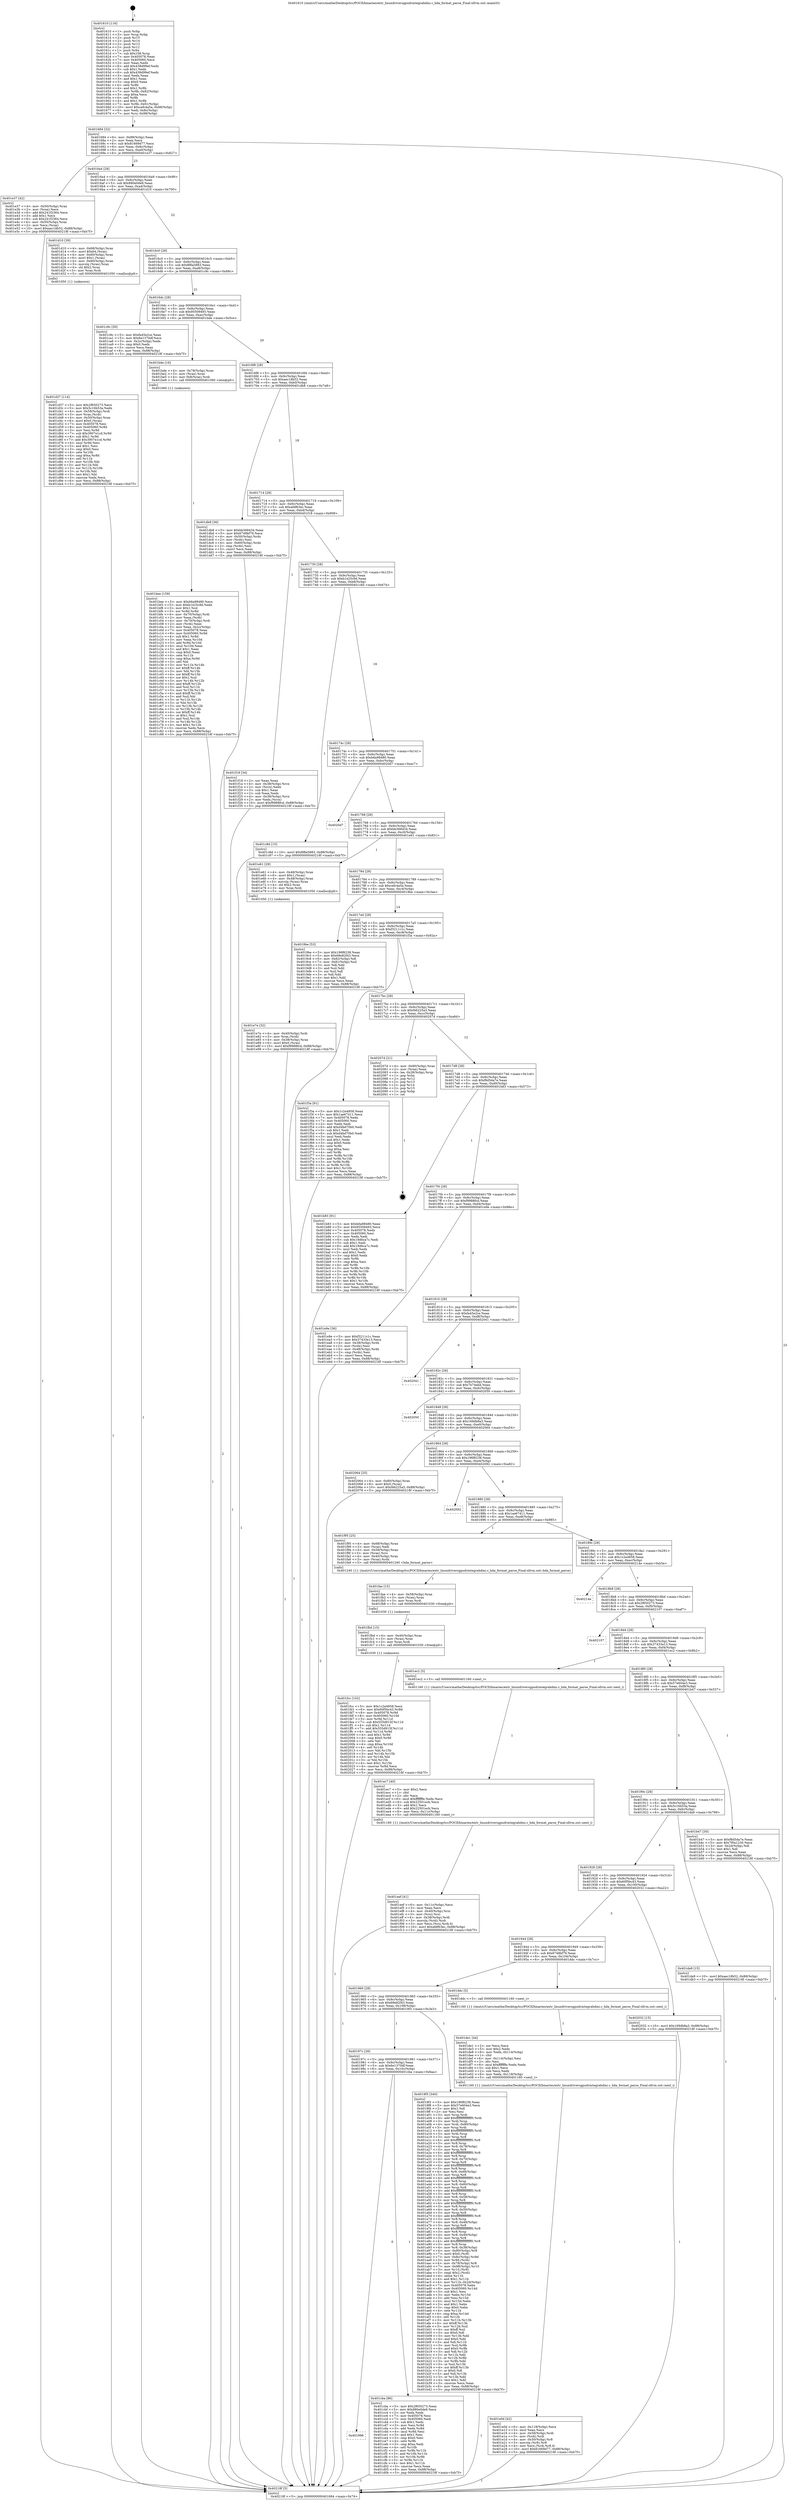 digraph "0x401610" {
  label = "0x401610 (/mnt/c/Users/mathe/Desktop/tcc/POCII/binaries/extr_linuxdriversgpudrmtegrahdmi.c_hda_format_parse_Final-ollvm.out::main(0))"
  labelloc = "t"
  node[shape=record]

  Entry [label="",width=0.3,height=0.3,shape=circle,fillcolor=black,style=filled]
  "0x401684" [label="{
     0x401684 [32]\l
     | [instrs]\l
     &nbsp;&nbsp;0x401684 \<+6\>: mov -0x88(%rbp),%eax\l
     &nbsp;&nbsp;0x40168a \<+2\>: mov %eax,%ecx\l
     &nbsp;&nbsp;0x40168c \<+6\>: sub $0x81669d77,%ecx\l
     &nbsp;&nbsp;0x401692 \<+6\>: mov %eax,-0x9c(%rbp)\l
     &nbsp;&nbsp;0x401698 \<+6\>: mov %ecx,-0xa0(%rbp)\l
     &nbsp;&nbsp;0x40169e \<+6\>: je 0000000000401e37 \<main+0x827\>\l
  }"]
  "0x401e37" [label="{
     0x401e37 [42]\l
     | [instrs]\l
     &nbsp;&nbsp;0x401e37 \<+4\>: mov -0x50(%rbp),%rax\l
     &nbsp;&nbsp;0x401e3b \<+2\>: mov (%rax),%ecx\l
     &nbsp;&nbsp;0x401e3d \<+6\>: add $0x241f2364,%ecx\l
     &nbsp;&nbsp;0x401e43 \<+3\>: add $0x1,%ecx\l
     &nbsp;&nbsp;0x401e46 \<+6\>: sub $0x241f2364,%ecx\l
     &nbsp;&nbsp;0x401e4c \<+4\>: mov -0x50(%rbp),%rax\l
     &nbsp;&nbsp;0x401e50 \<+2\>: mov %ecx,(%rax)\l
     &nbsp;&nbsp;0x401e52 \<+10\>: movl $0xaec18b52,-0x88(%rbp)\l
     &nbsp;&nbsp;0x401e5c \<+5\>: jmp 000000000040218f \<main+0xb7f\>\l
  }"]
  "0x4016a4" [label="{
     0x4016a4 [28]\l
     | [instrs]\l
     &nbsp;&nbsp;0x4016a4 \<+5\>: jmp 00000000004016a9 \<main+0x99\>\l
     &nbsp;&nbsp;0x4016a9 \<+6\>: mov -0x9c(%rbp),%eax\l
     &nbsp;&nbsp;0x4016af \<+5\>: sub $0x880e0de9,%eax\l
     &nbsp;&nbsp;0x4016b4 \<+6\>: mov %eax,-0xa4(%rbp)\l
     &nbsp;&nbsp;0x4016ba \<+6\>: je 0000000000401d10 \<main+0x700\>\l
  }"]
  Exit [label="",width=0.3,height=0.3,shape=circle,fillcolor=black,style=filled,peripheries=2]
  "0x401d10" [label="{
     0x401d10 [39]\l
     | [instrs]\l
     &nbsp;&nbsp;0x401d10 \<+4\>: mov -0x68(%rbp),%rax\l
     &nbsp;&nbsp;0x401d14 \<+6\>: movl $0x64,(%rax)\l
     &nbsp;&nbsp;0x401d1a \<+4\>: mov -0x60(%rbp),%rax\l
     &nbsp;&nbsp;0x401d1e \<+6\>: movl $0x1,(%rax)\l
     &nbsp;&nbsp;0x401d24 \<+4\>: mov -0x60(%rbp),%rax\l
     &nbsp;&nbsp;0x401d28 \<+3\>: movslq (%rax),%rax\l
     &nbsp;&nbsp;0x401d2b \<+4\>: shl $0x2,%rax\l
     &nbsp;&nbsp;0x401d2f \<+3\>: mov %rax,%rdi\l
     &nbsp;&nbsp;0x401d32 \<+5\>: call 0000000000401050 \<malloc@plt\>\l
     | [calls]\l
     &nbsp;&nbsp;0x401050 \{1\} (unknown)\l
  }"]
  "0x4016c0" [label="{
     0x4016c0 [28]\l
     | [instrs]\l
     &nbsp;&nbsp;0x4016c0 \<+5\>: jmp 00000000004016c5 \<main+0xb5\>\l
     &nbsp;&nbsp;0x4016c5 \<+6\>: mov -0x9c(%rbp),%eax\l
     &nbsp;&nbsp;0x4016cb \<+5\>: sub $0x8f8a5883,%eax\l
     &nbsp;&nbsp;0x4016d0 \<+6\>: mov %eax,-0xa8(%rbp)\l
     &nbsp;&nbsp;0x4016d6 \<+6\>: je 0000000000401c9c \<main+0x68c\>\l
  }"]
  "0x401fcc" [label="{
     0x401fcc [102]\l
     | [instrs]\l
     &nbsp;&nbsp;0x401fcc \<+5\>: mov $0x1c2e4858,%ecx\l
     &nbsp;&nbsp;0x401fd1 \<+6\>: mov $0x60f5bc43,%r8d\l
     &nbsp;&nbsp;0x401fd7 \<+8\>: mov 0x405078,%r9d\l
     &nbsp;&nbsp;0x401fdf \<+8\>: mov 0x405060,%r10d\l
     &nbsp;&nbsp;0x401fe7 \<+3\>: mov %r9d,%r11d\l
     &nbsp;&nbsp;0x401fea \<+7\>: sub $0x555d915f,%r11d\l
     &nbsp;&nbsp;0x401ff1 \<+4\>: sub $0x1,%r11d\l
     &nbsp;&nbsp;0x401ff5 \<+7\>: add $0x555d915f,%r11d\l
     &nbsp;&nbsp;0x401ffc \<+4\>: imul %r11d,%r9d\l
     &nbsp;&nbsp;0x402000 \<+4\>: and $0x1,%r9d\l
     &nbsp;&nbsp;0x402004 \<+4\>: cmp $0x0,%r9d\l
     &nbsp;&nbsp;0x402008 \<+3\>: sete %bl\l
     &nbsp;&nbsp;0x40200b \<+4\>: cmp $0xa,%r10d\l
     &nbsp;&nbsp;0x40200f \<+4\>: setl %r14b\l
     &nbsp;&nbsp;0x402013 \<+3\>: mov %bl,%r15b\l
     &nbsp;&nbsp;0x402016 \<+3\>: and %r14b,%r15b\l
     &nbsp;&nbsp;0x402019 \<+3\>: xor %r14b,%bl\l
     &nbsp;&nbsp;0x40201c \<+3\>: or %bl,%r15b\l
     &nbsp;&nbsp;0x40201f \<+4\>: test $0x1,%r15b\l
     &nbsp;&nbsp;0x402023 \<+4\>: cmovne %r8d,%ecx\l
     &nbsp;&nbsp;0x402027 \<+6\>: mov %ecx,-0x88(%rbp)\l
     &nbsp;&nbsp;0x40202d \<+5\>: jmp 000000000040218f \<main+0xb7f\>\l
  }"]
  "0x401c9c" [label="{
     0x401c9c [30]\l
     | [instrs]\l
     &nbsp;&nbsp;0x401c9c \<+5\>: mov $0xfa45e2ce,%eax\l
     &nbsp;&nbsp;0x401ca1 \<+5\>: mov $0x6e1370df,%ecx\l
     &nbsp;&nbsp;0x401ca6 \<+3\>: mov -0x2c(%rbp),%edx\l
     &nbsp;&nbsp;0x401ca9 \<+3\>: cmp $0x0,%edx\l
     &nbsp;&nbsp;0x401cac \<+3\>: cmove %ecx,%eax\l
     &nbsp;&nbsp;0x401caf \<+6\>: mov %eax,-0x88(%rbp)\l
     &nbsp;&nbsp;0x401cb5 \<+5\>: jmp 000000000040218f \<main+0xb7f\>\l
  }"]
  "0x4016dc" [label="{
     0x4016dc [28]\l
     | [instrs]\l
     &nbsp;&nbsp;0x4016dc \<+5\>: jmp 00000000004016e1 \<main+0xd1\>\l
     &nbsp;&nbsp;0x4016e1 \<+6\>: mov -0x9c(%rbp),%eax\l
     &nbsp;&nbsp;0x4016e7 \<+5\>: sub $0x95509493,%eax\l
     &nbsp;&nbsp;0x4016ec \<+6\>: mov %eax,-0xac(%rbp)\l
     &nbsp;&nbsp;0x4016f2 \<+6\>: je 0000000000401bde \<main+0x5ce\>\l
  }"]
  "0x401fbd" [label="{
     0x401fbd [15]\l
     | [instrs]\l
     &nbsp;&nbsp;0x401fbd \<+4\>: mov -0x40(%rbp),%rax\l
     &nbsp;&nbsp;0x401fc1 \<+3\>: mov (%rax),%rax\l
     &nbsp;&nbsp;0x401fc4 \<+3\>: mov %rax,%rdi\l
     &nbsp;&nbsp;0x401fc7 \<+5\>: call 0000000000401030 \<free@plt\>\l
     | [calls]\l
     &nbsp;&nbsp;0x401030 \{1\} (unknown)\l
  }"]
  "0x401bde" [label="{
     0x401bde [16]\l
     | [instrs]\l
     &nbsp;&nbsp;0x401bde \<+4\>: mov -0x78(%rbp),%rax\l
     &nbsp;&nbsp;0x401be2 \<+3\>: mov (%rax),%rax\l
     &nbsp;&nbsp;0x401be5 \<+4\>: mov 0x8(%rax),%rdi\l
     &nbsp;&nbsp;0x401be9 \<+5\>: call 0000000000401060 \<atoi@plt\>\l
     | [calls]\l
     &nbsp;&nbsp;0x401060 \{1\} (unknown)\l
  }"]
  "0x4016f8" [label="{
     0x4016f8 [28]\l
     | [instrs]\l
     &nbsp;&nbsp;0x4016f8 \<+5\>: jmp 00000000004016fd \<main+0xed\>\l
     &nbsp;&nbsp;0x4016fd \<+6\>: mov -0x9c(%rbp),%eax\l
     &nbsp;&nbsp;0x401703 \<+5\>: sub $0xaec18b52,%eax\l
     &nbsp;&nbsp;0x401708 \<+6\>: mov %eax,-0xb0(%rbp)\l
     &nbsp;&nbsp;0x40170e \<+6\>: je 0000000000401db8 \<main+0x7a8\>\l
  }"]
  "0x401fae" [label="{
     0x401fae [15]\l
     | [instrs]\l
     &nbsp;&nbsp;0x401fae \<+4\>: mov -0x58(%rbp),%rax\l
     &nbsp;&nbsp;0x401fb2 \<+3\>: mov (%rax),%rax\l
     &nbsp;&nbsp;0x401fb5 \<+3\>: mov %rax,%rdi\l
     &nbsp;&nbsp;0x401fb8 \<+5\>: call 0000000000401030 \<free@plt\>\l
     | [calls]\l
     &nbsp;&nbsp;0x401030 \{1\} (unknown)\l
  }"]
  "0x401db8" [label="{
     0x401db8 [36]\l
     | [instrs]\l
     &nbsp;&nbsp;0x401db8 \<+5\>: mov $0xbb368434,%eax\l
     &nbsp;&nbsp;0x401dbd \<+5\>: mov $0x6748bf79,%ecx\l
     &nbsp;&nbsp;0x401dc2 \<+4\>: mov -0x50(%rbp),%rdx\l
     &nbsp;&nbsp;0x401dc6 \<+2\>: mov (%rdx),%esi\l
     &nbsp;&nbsp;0x401dc8 \<+4\>: mov -0x60(%rbp),%rdx\l
     &nbsp;&nbsp;0x401dcc \<+2\>: cmp (%rdx),%esi\l
     &nbsp;&nbsp;0x401dce \<+3\>: cmovl %ecx,%eax\l
     &nbsp;&nbsp;0x401dd1 \<+6\>: mov %eax,-0x88(%rbp)\l
     &nbsp;&nbsp;0x401dd7 \<+5\>: jmp 000000000040218f \<main+0xb7f\>\l
  }"]
  "0x401714" [label="{
     0x401714 [28]\l
     | [instrs]\l
     &nbsp;&nbsp;0x401714 \<+5\>: jmp 0000000000401719 \<main+0x109\>\l
     &nbsp;&nbsp;0x401719 \<+6\>: mov -0x9c(%rbp),%eax\l
     &nbsp;&nbsp;0x40171f \<+5\>: sub $0xafdf63ec,%eax\l
     &nbsp;&nbsp;0x401724 \<+6\>: mov %eax,-0xb4(%rbp)\l
     &nbsp;&nbsp;0x40172a \<+6\>: je 0000000000401f18 \<main+0x908\>\l
  }"]
  "0x401eef" [label="{
     0x401eef [41]\l
     | [instrs]\l
     &nbsp;&nbsp;0x401eef \<+6\>: mov -0x11c(%rbp),%ecx\l
     &nbsp;&nbsp;0x401ef5 \<+3\>: imul %eax,%ecx\l
     &nbsp;&nbsp;0x401ef8 \<+4\>: mov -0x40(%rbp),%rsi\l
     &nbsp;&nbsp;0x401efc \<+3\>: mov (%rsi),%rsi\l
     &nbsp;&nbsp;0x401eff \<+4\>: mov -0x38(%rbp),%rdi\l
     &nbsp;&nbsp;0x401f03 \<+3\>: movslq (%rdi),%rdi\l
     &nbsp;&nbsp;0x401f06 \<+3\>: mov %ecx,(%rsi,%rdi,4)\l
     &nbsp;&nbsp;0x401f09 \<+10\>: movl $0xafdf63ec,-0x88(%rbp)\l
     &nbsp;&nbsp;0x401f13 \<+5\>: jmp 000000000040218f \<main+0xb7f\>\l
  }"]
  "0x401f18" [label="{
     0x401f18 [34]\l
     | [instrs]\l
     &nbsp;&nbsp;0x401f18 \<+2\>: xor %eax,%eax\l
     &nbsp;&nbsp;0x401f1a \<+4\>: mov -0x38(%rbp),%rcx\l
     &nbsp;&nbsp;0x401f1e \<+2\>: mov (%rcx),%edx\l
     &nbsp;&nbsp;0x401f20 \<+3\>: sub $0x1,%eax\l
     &nbsp;&nbsp;0x401f23 \<+2\>: sub %eax,%edx\l
     &nbsp;&nbsp;0x401f25 \<+4\>: mov -0x38(%rbp),%rcx\l
     &nbsp;&nbsp;0x401f29 \<+2\>: mov %edx,(%rcx)\l
     &nbsp;&nbsp;0x401f2b \<+10\>: movl $0xf9988fcd,-0x88(%rbp)\l
     &nbsp;&nbsp;0x401f35 \<+5\>: jmp 000000000040218f \<main+0xb7f\>\l
  }"]
  "0x401730" [label="{
     0x401730 [28]\l
     | [instrs]\l
     &nbsp;&nbsp;0x401730 \<+5\>: jmp 0000000000401735 \<main+0x125\>\l
     &nbsp;&nbsp;0x401735 \<+6\>: mov -0x9c(%rbp),%eax\l
     &nbsp;&nbsp;0x40173b \<+5\>: sub $0xb1e25c9d,%eax\l
     &nbsp;&nbsp;0x401740 \<+6\>: mov %eax,-0xb8(%rbp)\l
     &nbsp;&nbsp;0x401746 \<+6\>: je 0000000000401c8d \<main+0x67d\>\l
  }"]
  "0x401ec7" [label="{
     0x401ec7 [40]\l
     | [instrs]\l
     &nbsp;&nbsp;0x401ec7 \<+5\>: mov $0x2,%ecx\l
     &nbsp;&nbsp;0x401ecc \<+1\>: cltd\l
     &nbsp;&nbsp;0x401ecd \<+2\>: idiv %ecx\l
     &nbsp;&nbsp;0x401ecf \<+6\>: imul $0xfffffffe,%edx,%ecx\l
     &nbsp;&nbsp;0x401ed5 \<+6\>: sub $0x22501ecb,%ecx\l
     &nbsp;&nbsp;0x401edb \<+3\>: add $0x1,%ecx\l
     &nbsp;&nbsp;0x401ede \<+6\>: add $0x22501ecb,%ecx\l
     &nbsp;&nbsp;0x401ee4 \<+6\>: mov %ecx,-0x11c(%rbp)\l
     &nbsp;&nbsp;0x401eea \<+5\>: call 0000000000401160 \<next_i\>\l
     | [calls]\l
     &nbsp;&nbsp;0x401160 \{1\} (/mnt/c/Users/mathe/Desktop/tcc/POCII/binaries/extr_linuxdriversgpudrmtegrahdmi.c_hda_format_parse_Final-ollvm.out::next_i)\l
  }"]
  "0x401c8d" [label="{
     0x401c8d [15]\l
     | [instrs]\l
     &nbsp;&nbsp;0x401c8d \<+10\>: movl $0x8f8a5883,-0x88(%rbp)\l
     &nbsp;&nbsp;0x401c97 \<+5\>: jmp 000000000040218f \<main+0xb7f\>\l
  }"]
  "0x40174c" [label="{
     0x40174c [28]\l
     | [instrs]\l
     &nbsp;&nbsp;0x40174c \<+5\>: jmp 0000000000401751 \<main+0x141\>\l
     &nbsp;&nbsp;0x401751 \<+6\>: mov -0x9c(%rbp),%eax\l
     &nbsp;&nbsp;0x401757 \<+5\>: sub $0xb6a98480,%eax\l
     &nbsp;&nbsp;0x40175c \<+6\>: mov %eax,-0xbc(%rbp)\l
     &nbsp;&nbsp;0x401762 \<+6\>: je 00000000004020d7 \<main+0xac7\>\l
  }"]
  "0x401e7e" [label="{
     0x401e7e [32]\l
     | [instrs]\l
     &nbsp;&nbsp;0x401e7e \<+4\>: mov -0x40(%rbp),%rdi\l
     &nbsp;&nbsp;0x401e82 \<+3\>: mov %rax,(%rdi)\l
     &nbsp;&nbsp;0x401e85 \<+4\>: mov -0x38(%rbp),%rax\l
     &nbsp;&nbsp;0x401e89 \<+6\>: movl $0x0,(%rax)\l
     &nbsp;&nbsp;0x401e8f \<+10\>: movl $0xf9988fcd,-0x88(%rbp)\l
     &nbsp;&nbsp;0x401e99 \<+5\>: jmp 000000000040218f \<main+0xb7f\>\l
  }"]
  "0x4020d7" [label="{
     0x4020d7\l
  }", style=dashed]
  "0x401768" [label="{
     0x401768 [28]\l
     | [instrs]\l
     &nbsp;&nbsp;0x401768 \<+5\>: jmp 000000000040176d \<main+0x15d\>\l
     &nbsp;&nbsp;0x40176d \<+6\>: mov -0x9c(%rbp),%eax\l
     &nbsp;&nbsp;0x401773 \<+5\>: sub $0xbb368434,%eax\l
     &nbsp;&nbsp;0x401778 \<+6\>: mov %eax,-0xc0(%rbp)\l
     &nbsp;&nbsp;0x40177e \<+6\>: je 0000000000401e61 \<main+0x851\>\l
  }"]
  "0x401e0d" [label="{
     0x401e0d [42]\l
     | [instrs]\l
     &nbsp;&nbsp;0x401e0d \<+6\>: mov -0x118(%rbp),%ecx\l
     &nbsp;&nbsp;0x401e13 \<+3\>: imul %eax,%ecx\l
     &nbsp;&nbsp;0x401e16 \<+4\>: mov -0x58(%rbp),%rdi\l
     &nbsp;&nbsp;0x401e1a \<+3\>: mov (%rdi),%rdi\l
     &nbsp;&nbsp;0x401e1d \<+4\>: mov -0x50(%rbp),%r8\l
     &nbsp;&nbsp;0x401e21 \<+3\>: movslq (%r8),%r8\l
     &nbsp;&nbsp;0x401e24 \<+4\>: mov %ecx,(%rdi,%r8,4)\l
     &nbsp;&nbsp;0x401e28 \<+10\>: movl $0x81669d77,-0x88(%rbp)\l
     &nbsp;&nbsp;0x401e32 \<+5\>: jmp 000000000040218f \<main+0xb7f\>\l
  }"]
  "0x401e61" [label="{
     0x401e61 [29]\l
     | [instrs]\l
     &nbsp;&nbsp;0x401e61 \<+4\>: mov -0x48(%rbp),%rax\l
     &nbsp;&nbsp;0x401e65 \<+6\>: movl $0x1,(%rax)\l
     &nbsp;&nbsp;0x401e6b \<+4\>: mov -0x48(%rbp),%rax\l
     &nbsp;&nbsp;0x401e6f \<+3\>: movslq (%rax),%rax\l
     &nbsp;&nbsp;0x401e72 \<+4\>: shl $0x2,%rax\l
     &nbsp;&nbsp;0x401e76 \<+3\>: mov %rax,%rdi\l
     &nbsp;&nbsp;0x401e79 \<+5\>: call 0000000000401050 \<malloc@plt\>\l
     | [calls]\l
     &nbsp;&nbsp;0x401050 \{1\} (unknown)\l
  }"]
  "0x401784" [label="{
     0x401784 [28]\l
     | [instrs]\l
     &nbsp;&nbsp;0x401784 \<+5\>: jmp 0000000000401789 \<main+0x179\>\l
     &nbsp;&nbsp;0x401789 \<+6\>: mov -0x9c(%rbp),%eax\l
     &nbsp;&nbsp;0x40178f \<+5\>: sub $0xcefc4a5a,%eax\l
     &nbsp;&nbsp;0x401794 \<+6\>: mov %eax,-0xc4(%rbp)\l
     &nbsp;&nbsp;0x40179a \<+6\>: je 00000000004019be \<main+0x3ae\>\l
  }"]
  "0x401de1" [label="{
     0x401de1 [44]\l
     | [instrs]\l
     &nbsp;&nbsp;0x401de1 \<+2\>: xor %ecx,%ecx\l
     &nbsp;&nbsp;0x401de3 \<+5\>: mov $0x2,%edx\l
     &nbsp;&nbsp;0x401de8 \<+6\>: mov %edx,-0x114(%rbp)\l
     &nbsp;&nbsp;0x401dee \<+1\>: cltd\l
     &nbsp;&nbsp;0x401def \<+6\>: mov -0x114(%rbp),%esi\l
     &nbsp;&nbsp;0x401df5 \<+2\>: idiv %esi\l
     &nbsp;&nbsp;0x401df7 \<+6\>: imul $0xfffffffe,%edx,%edx\l
     &nbsp;&nbsp;0x401dfd \<+3\>: sub $0x1,%ecx\l
     &nbsp;&nbsp;0x401e00 \<+2\>: sub %ecx,%edx\l
     &nbsp;&nbsp;0x401e02 \<+6\>: mov %edx,-0x118(%rbp)\l
     &nbsp;&nbsp;0x401e08 \<+5\>: call 0000000000401160 \<next_i\>\l
     | [calls]\l
     &nbsp;&nbsp;0x401160 \{1\} (/mnt/c/Users/mathe/Desktop/tcc/POCII/binaries/extr_linuxdriversgpudrmtegrahdmi.c_hda_format_parse_Final-ollvm.out::next_i)\l
  }"]
  "0x4019be" [label="{
     0x4019be [53]\l
     | [instrs]\l
     &nbsp;&nbsp;0x4019be \<+5\>: mov $0x196f6238,%eax\l
     &nbsp;&nbsp;0x4019c3 \<+5\>: mov $0x68e82f43,%ecx\l
     &nbsp;&nbsp;0x4019c8 \<+6\>: mov -0x82(%rbp),%dl\l
     &nbsp;&nbsp;0x4019ce \<+7\>: mov -0x81(%rbp),%sil\l
     &nbsp;&nbsp;0x4019d5 \<+3\>: mov %dl,%dil\l
     &nbsp;&nbsp;0x4019d8 \<+3\>: and %sil,%dil\l
     &nbsp;&nbsp;0x4019db \<+3\>: xor %sil,%dl\l
     &nbsp;&nbsp;0x4019de \<+3\>: or %dl,%dil\l
     &nbsp;&nbsp;0x4019e1 \<+4\>: test $0x1,%dil\l
     &nbsp;&nbsp;0x4019e5 \<+3\>: cmovne %ecx,%eax\l
     &nbsp;&nbsp;0x4019e8 \<+6\>: mov %eax,-0x88(%rbp)\l
     &nbsp;&nbsp;0x4019ee \<+5\>: jmp 000000000040218f \<main+0xb7f\>\l
  }"]
  "0x4017a0" [label="{
     0x4017a0 [28]\l
     | [instrs]\l
     &nbsp;&nbsp;0x4017a0 \<+5\>: jmp 00000000004017a5 \<main+0x195\>\l
     &nbsp;&nbsp;0x4017a5 \<+6\>: mov -0x9c(%rbp),%eax\l
     &nbsp;&nbsp;0x4017ab \<+5\>: sub $0xf3211c1c,%eax\l
     &nbsp;&nbsp;0x4017b0 \<+6\>: mov %eax,-0xc8(%rbp)\l
     &nbsp;&nbsp;0x4017b6 \<+6\>: je 0000000000401f3a \<main+0x92a\>\l
  }"]
  "0x40218f" [label="{
     0x40218f [5]\l
     | [instrs]\l
     &nbsp;&nbsp;0x40218f \<+5\>: jmp 0000000000401684 \<main+0x74\>\l
  }"]
  "0x401610" [label="{
     0x401610 [116]\l
     | [instrs]\l
     &nbsp;&nbsp;0x401610 \<+1\>: push %rbp\l
     &nbsp;&nbsp;0x401611 \<+3\>: mov %rsp,%rbp\l
     &nbsp;&nbsp;0x401614 \<+2\>: push %r15\l
     &nbsp;&nbsp;0x401616 \<+2\>: push %r14\l
     &nbsp;&nbsp;0x401618 \<+2\>: push %r13\l
     &nbsp;&nbsp;0x40161a \<+2\>: push %r12\l
     &nbsp;&nbsp;0x40161c \<+1\>: push %rbx\l
     &nbsp;&nbsp;0x40161d \<+7\>: sub $0x108,%rsp\l
     &nbsp;&nbsp;0x401624 \<+7\>: mov 0x405078,%eax\l
     &nbsp;&nbsp;0x40162b \<+7\>: mov 0x405060,%ecx\l
     &nbsp;&nbsp;0x401632 \<+2\>: mov %eax,%edx\l
     &nbsp;&nbsp;0x401634 \<+6\>: add $0x438d99ef,%edx\l
     &nbsp;&nbsp;0x40163a \<+3\>: sub $0x1,%edx\l
     &nbsp;&nbsp;0x40163d \<+6\>: sub $0x438d99ef,%edx\l
     &nbsp;&nbsp;0x401643 \<+3\>: imul %edx,%eax\l
     &nbsp;&nbsp;0x401646 \<+3\>: and $0x1,%eax\l
     &nbsp;&nbsp;0x401649 \<+3\>: cmp $0x0,%eax\l
     &nbsp;&nbsp;0x40164c \<+4\>: sete %r8b\l
     &nbsp;&nbsp;0x401650 \<+4\>: and $0x1,%r8b\l
     &nbsp;&nbsp;0x401654 \<+7\>: mov %r8b,-0x82(%rbp)\l
     &nbsp;&nbsp;0x40165b \<+3\>: cmp $0xa,%ecx\l
     &nbsp;&nbsp;0x40165e \<+4\>: setl %r8b\l
     &nbsp;&nbsp;0x401662 \<+4\>: and $0x1,%r8b\l
     &nbsp;&nbsp;0x401666 \<+7\>: mov %r8b,-0x81(%rbp)\l
     &nbsp;&nbsp;0x40166d \<+10\>: movl $0xcefc4a5a,-0x88(%rbp)\l
     &nbsp;&nbsp;0x401677 \<+6\>: mov %edi,-0x8c(%rbp)\l
     &nbsp;&nbsp;0x40167d \<+7\>: mov %rsi,-0x98(%rbp)\l
  }"]
  "0x401d37" [label="{
     0x401d37 [114]\l
     | [instrs]\l
     &nbsp;&nbsp;0x401d37 \<+5\>: mov $0x2f650273,%ecx\l
     &nbsp;&nbsp;0x401d3c \<+5\>: mov $0x5c16b53a,%edx\l
     &nbsp;&nbsp;0x401d41 \<+4\>: mov -0x58(%rbp),%rdi\l
     &nbsp;&nbsp;0x401d45 \<+3\>: mov %rax,(%rdi)\l
     &nbsp;&nbsp;0x401d48 \<+4\>: mov -0x50(%rbp),%rax\l
     &nbsp;&nbsp;0x401d4c \<+6\>: movl $0x0,(%rax)\l
     &nbsp;&nbsp;0x401d52 \<+7\>: mov 0x405078,%esi\l
     &nbsp;&nbsp;0x401d59 \<+8\>: mov 0x405060,%r8d\l
     &nbsp;&nbsp;0x401d61 \<+3\>: mov %esi,%r9d\l
     &nbsp;&nbsp;0x401d64 \<+7\>: sub $0x3907e1cd,%r9d\l
     &nbsp;&nbsp;0x401d6b \<+4\>: sub $0x1,%r9d\l
     &nbsp;&nbsp;0x401d6f \<+7\>: add $0x3907e1cd,%r9d\l
     &nbsp;&nbsp;0x401d76 \<+4\>: imul %r9d,%esi\l
     &nbsp;&nbsp;0x401d7a \<+3\>: and $0x1,%esi\l
     &nbsp;&nbsp;0x401d7d \<+3\>: cmp $0x0,%esi\l
     &nbsp;&nbsp;0x401d80 \<+4\>: sete %r10b\l
     &nbsp;&nbsp;0x401d84 \<+4\>: cmp $0xa,%r8d\l
     &nbsp;&nbsp;0x401d88 \<+4\>: setl %r11b\l
     &nbsp;&nbsp;0x401d8c \<+3\>: mov %r10b,%bl\l
     &nbsp;&nbsp;0x401d8f \<+3\>: and %r11b,%bl\l
     &nbsp;&nbsp;0x401d92 \<+3\>: xor %r11b,%r10b\l
     &nbsp;&nbsp;0x401d95 \<+3\>: or %r10b,%bl\l
     &nbsp;&nbsp;0x401d98 \<+3\>: test $0x1,%bl\l
     &nbsp;&nbsp;0x401d9b \<+3\>: cmovne %edx,%ecx\l
     &nbsp;&nbsp;0x401d9e \<+6\>: mov %ecx,-0x88(%rbp)\l
     &nbsp;&nbsp;0x401da4 \<+5\>: jmp 000000000040218f \<main+0xb7f\>\l
  }"]
  "0x401f3a" [label="{
     0x401f3a [91]\l
     | [instrs]\l
     &nbsp;&nbsp;0x401f3a \<+5\>: mov $0x1c2e4858,%eax\l
     &nbsp;&nbsp;0x401f3f \<+5\>: mov $0x1ae67411,%ecx\l
     &nbsp;&nbsp;0x401f44 \<+7\>: mov 0x405078,%edx\l
     &nbsp;&nbsp;0x401f4b \<+7\>: mov 0x405060,%esi\l
     &nbsp;&nbsp;0x401f52 \<+2\>: mov %edx,%edi\l
     &nbsp;&nbsp;0x401f54 \<+6\>: add $0xd4bd70b0,%edi\l
     &nbsp;&nbsp;0x401f5a \<+3\>: sub $0x1,%edi\l
     &nbsp;&nbsp;0x401f5d \<+6\>: sub $0xd4bd70b0,%edi\l
     &nbsp;&nbsp;0x401f63 \<+3\>: imul %edi,%edx\l
     &nbsp;&nbsp;0x401f66 \<+3\>: and $0x1,%edx\l
     &nbsp;&nbsp;0x401f69 \<+3\>: cmp $0x0,%edx\l
     &nbsp;&nbsp;0x401f6c \<+4\>: sete %r8b\l
     &nbsp;&nbsp;0x401f70 \<+3\>: cmp $0xa,%esi\l
     &nbsp;&nbsp;0x401f73 \<+4\>: setl %r9b\l
     &nbsp;&nbsp;0x401f77 \<+3\>: mov %r8b,%r10b\l
     &nbsp;&nbsp;0x401f7a \<+3\>: and %r9b,%r10b\l
     &nbsp;&nbsp;0x401f7d \<+3\>: xor %r9b,%r8b\l
     &nbsp;&nbsp;0x401f80 \<+3\>: or %r8b,%r10b\l
     &nbsp;&nbsp;0x401f83 \<+4\>: test $0x1,%r10b\l
     &nbsp;&nbsp;0x401f87 \<+3\>: cmovne %ecx,%eax\l
     &nbsp;&nbsp;0x401f8a \<+6\>: mov %eax,-0x88(%rbp)\l
     &nbsp;&nbsp;0x401f90 \<+5\>: jmp 000000000040218f \<main+0xb7f\>\l
  }"]
  "0x4017bc" [label="{
     0x4017bc [28]\l
     | [instrs]\l
     &nbsp;&nbsp;0x4017bc \<+5\>: jmp 00000000004017c1 \<main+0x1b1\>\l
     &nbsp;&nbsp;0x4017c1 \<+6\>: mov -0x9c(%rbp),%eax\l
     &nbsp;&nbsp;0x4017c7 \<+5\>: sub $0xf46225a3,%eax\l
     &nbsp;&nbsp;0x4017cc \<+6\>: mov %eax,-0xcc(%rbp)\l
     &nbsp;&nbsp;0x4017d2 \<+6\>: je 000000000040207d \<main+0xa6d\>\l
  }"]
  "0x401998" [label="{
     0x401998\l
  }", style=dashed]
  "0x40207d" [label="{
     0x40207d [21]\l
     | [instrs]\l
     &nbsp;&nbsp;0x40207d \<+4\>: mov -0x80(%rbp),%rax\l
     &nbsp;&nbsp;0x402081 \<+2\>: mov (%rax),%eax\l
     &nbsp;&nbsp;0x402083 \<+4\>: lea -0x28(%rbp),%rsp\l
     &nbsp;&nbsp;0x402087 \<+1\>: pop %rbx\l
     &nbsp;&nbsp;0x402088 \<+2\>: pop %r12\l
     &nbsp;&nbsp;0x40208a \<+2\>: pop %r13\l
     &nbsp;&nbsp;0x40208c \<+2\>: pop %r14\l
     &nbsp;&nbsp;0x40208e \<+2\>: pop %r15\l
     &nbsp;&nbsp;0x402090 \<+1\>: pop %rbp\l
     &nbsp;&nbsp;0x402091 \<+1\>: ret\l
  }"]
  "0x4017d8" [label="{
     0x4017d8 [28]\l
     | [instrs]\l
     &nbsp;&nbsp;0x4017d8 \<+5\>: jmp 00000000004017dd \<main+0x1cd\>\l
     &nbsp;&nbsp;0x4017dd \<+6\>: mov -0x9c(%rbp),%eax\l
     &nbsp;&nbsp;0x4017e3 \<+5\>: sub $0xf8d5da7e,%eax\l
     &nbsp;&nbsp;0x4017e8 \<+6\>: mov %eax,-0xd0(%rbp)\l
     &nbsp;&nbsp;0x4017ee \<+6\>: je 0000000000401b83 \<main+0x573\>\l
  }"]
  "0x401cba" [label="{
     0x401cba [86]\l
     | [instrs]\l
     &nbsp;&nbsp;0x401cba \<+5\>: mov $0x2f650273,%eax\l
     &nbsp;&nbsp;0x401cbf \<+5\>: mov $0x880e0de9,%ecx\l
     &nbsp;&nbsp;0x401cc4 \<+2\>: xor %edx,%edx\l
     &nbsp;&nbsp;0x401cc6 \<+7\>: mov 0x405078,%esi\l
     &nbsp;&nbsp;0x401ccd \<+7\>: mov 0x405060,%edi\l
     &nbsp;&nbsp;0x401cd4 \<+3\>: sub $0x1,%edx\l
     &nbsp;&nbsp;0x401cd7 \<+3\>: mov %esi,%r8d\l
     &nbsp;&nbsp;0x401cda \<+3\>: add %edx,%r8d\l
     &nbsp;&nbsp;0x401cdd \<+4\>: imul %r8d,%esi\l
     &nbsp;&nbsp;0x401ce1 \<+3\>: and $0x1,%esi\l
     &nbsp;&nbsp;0x401ce4 \<+3\>: cmp $0x0,%esi\l
     &nbsp;&nbsp;0x401ce7 \<+4\>: sete %r9b\l
     &nbsp;&nbsp;0x401ceb \<+3\>: cmp $0xa,%edi\l
     &nbsp;&nbsp;0x401cee \<+4\>: setl %r10b\l
     &nbsp;&nbsp;0x401cf2 \<+3\>: mov %r9b,%r11b\l
     &nbsp;&nbsp;0x401cf5 \<+3\>: and %r10b,%r11b\l
     &nbsp;&nbsp;0x401cf8 \<+3\>: xor %r10b,%r9b\l
     &nbsp;&nbsp;0x401cfb \<+3\>: or %r9b,%r11b\l
     &nbsp;&nbsp;0x401cfe \<+4\>: test $0x1,%r11b\l
     &nbsp;&nbsp;0x401d02 \<+3\>: cmovne %ecx,%eax\l
     &nbsp;&nbsp;0x401d05 \<+6\>: mov %eax,-0x88(%rbp)\l
     &nbsp;&nbsp;0x401d0b \<+5\>: jmp 000000000040218f \<main+0xb7f\>\l
  }"]
  "0x401b83" [label="{
     0x401b83 [91]\l
     | [instrs]\l
     &nbsp;&nbsp;0x401b83 \<+5\>: mov $0xb6a98480,%eax\l
     &nbsp;&nbsp;0x401b88 \<+5\>: mov $0x95509493,%ecx\l
     &nbsp;&nbsp;0x401b8d \<+7\>: mov 0x405078,%edx\l
     &nbsp;&nbsp;0x401b94 \<+7\>: mov 0x405060,%esi\l
     &nbsp;&nbsp;0x401b9b \<+2\>: mov %edx,%edi\l
     &nbsp;&nbsp;0x401b9d \<+6\>: sub $0x19d6ca7c,%edi\l
     &nbsp;&nbsp;0x401ba3 \<+3\>: sub $0x1,%edi\l
     &nbsp;&nbsp;0x401ba6 \<+6\>: add $0x19d6ca7c,%edi\l
     &nbsp;&nbsp;0x401bac \<+3\>: imul %edi,%edx\l
     &nbsp;&nbsp;0x401baf \<+3\>: and $0x1,%edx\l
     &nbsp;&nbsp;0x401bb2 \<+3\>: cmp $0x0,%edx\l
     &nbsp;&nbsp;0x401bb5 \<+4\>: sete %r8b\l
     &nbsp;&nbsp;0x401bb9 \<+3\>: cmp $0xa,%esi\l
     &nbsp;&nbsp;0x401bbc \<+4\>: setl %r9b\l
     &nbsp;&nbsp;0x401bc0 \<+3\>: mov %r8b,%r10b\l
     &nbsp;&nbsp;0x401bc3 \<+3\>: and %r9b,%r10b\l
     &nbsp;&nbsp;0x401bc6 \<+3\>: xor %r9b,%r8b\l
     &nbsp;&nbsp;0x401bc9 \<+3\>: or %r8b,%r10b\l
     &nbsp;&nbsp;0x401bcc \<+4\>: test $0x1,%r10b\l
     &nbsp;&nbsp;0x401bd0 \<+3\>: cmovne %ecx,%eax\l
     &nbsp;&nbsp;0x401bd3 \<+6\>: mov %eax,-0x88(%rbp)\l
     &nbsp;&nbsp;0x401bd9 \<+5\>: jmp 000000000040218f \<main+0xb7f\>\l
  }"]
  "0x4017f4" [label="{
     0x4017f4 [28]\l
     | [instrs]\l
     &nbsp;&nbsp;0x4017f4 \<+5\>: jmp 00000000004017f9 \<main+0x1e9\>\l
     &nbsp;&nbsp;0x4017f9 \<+6\>: mov -0x9c(%rbp),%eax\l
     &nbsp;&nbsp;0x4017ff \<+5\>: sub $0xf9988fcd,%eax\l
     &nbsp;&nbsp;0x401804 \<+6\>: mov %eax,-0xd4(%rbp)\l
     &nbsp;&nbsp;0x40180a \<+6\>: je 0000000000401e9e \<main+0x88e\>\l
  }"]
  "0x401bee" [label="{
     0x401bee [159]\l
     | [instrs]\l
     &nbsp;&nbsp;0x401bee \<+5\>: mov $0xb6a98480,%ecx\l
     &nbsp;&nbsp;0x401bf3 \<+5\>: mov $0xb1e25c9d,%edx\l
     &nbsp;&nbsp;0x401bf8 \<+3\>: mov $0x1,%sil\l
     &nbsp;&nbsp;0x401bfb \<+3\>: xor %r8d,%r8d\l
     &nbsp;&nbsp;0x401bfe \<+4\>: mov -0x70(%rbp),%rdi\l
     &nbsp;&nbsp;0x401c02 \<+2\>: mov %eax,(%rdi)\l
     &nbsp;&nbsp;0x401c04 \<+4\>: mov -0x70(%rbp),%rdi\l
     &nbsp;&nbsp;0x401c08 \<+2\>: mov (%rdi),%eax\l
     &nbsp;&nbsp;0x401c0a \<+3\>: mov %eax,-0x2c(%rbp)\l
     &nbsp;&nbsp;0x401c0d \<+7\>: mov 0x405078,%eax\l
     &nbsp;&nbsp;0x401c14 \<+8\>: mov 0x405060,%r9d\l
     &nbsp;&nbsp;0x401c1c \<+4\>: sub $0x1,%r8d\l
     &nbsp;&nbsp;0x401c20 \<+3\>: mov %eax,%r10d\l
     &nbsp;&nbsp;0x401c23 \<+3\>: add %r8d,%r10d\l
     &nbsp;&nbsp;0x401c26 \<+4\>: imul %r10d,%eax\l
     &nbsp;&nbsp;0x401c2a \<+3\>: and $0x1,%eax\l
     &nbsp;&nbsp;0x401c2d \<+3\>: cmp $0x0,%eax\l
     &nbsp;&nbsp;0x401c30 \<+4\>: sete %r11b\l
     &nbsp;&nbsp;0x401c34 \<+4\>: cmp $0xa,%r9d\l
     &nbsp;&nbsp;0x401c38 \<+3\>: setl %bl\l
     &nbsp;&nbsp;0x401c3b \<+3\>: mov %r11b,%r14b\l
     &nbsp;&nbsp;0x401c3e \<+4\>: xor $0xff,%r14b\l
     &nbsp;&nbsp;0x401c42 \<+3\>: mov %bl,%r15b\l
     &nbsp;&nbsp;0x401c45 \<+4\>: xor $0xff,%r15b\l
     &nbsp;&nbsp;0x401c49 \<+4\>: xor $0x1,%sil\l
     &nbsp;&nbsp;0x401c4d \<+3\>: mov %r14b,%r12b\l
     &nbsp;&nbsp;0x401c50 \<+4\>: and $0xff,%r12b\l
     &nbsp;&nbsp;0x401c54 \<+3\>: and %sil,%r11b\l
     &nbsp;&nbsp;0x401c57 \<+3\>: mov %r15b,%r13b\l
     &nbsp;&nbsp;0x401c5a \<+4\>: and $0xff,%r13b\l
     &nbsp;&nbsp;0x401c5e \<+3\>: and %sil,%bl\l
     &nbsp;&nbsp;0x401c61 \<+3\>: or %r11b,%r12b\l
     &nbsp;&nbsp;0x401c64 \<+3\>: or %bl,%r13b\l
     &nbsp;&nbsp;0x401c67 \<+3\>: xor %r13b,%r12b\l
     &nbsp;&nbsp;0x401c6a \<+3\>: or %r15b,%r14b\l
     &nbsp;&nbsp;0x401c6d \<+4\>: xor $0xff,%r14b\l
     &nbsp;&nbsp;0x401c71 \<+4\>: or $0x1,%sil\l
     &nbsp;&nbsp;0x401c75 \<+3\>: and %sil,%r14b\l
     &nbsp;&nbsp;0x401c78 \<+3\>: or %r14b,%r12b\l
     &nbsp;&nbsp;0x401c7b \<+4\>: test $0x1,%r12b\l
     &nbsp;&nbsp;0x401c7f \<+3\>: cmovne %edx,%ecx\l
     &nbsp;&nbsp;0x401c82 \<+6\>: mov %ecx,-0x88(%rbp)\l
     &nbsp;&nbsp;0x401c88 \<+5\>: jmp 000000000040218f \<main+0xb7f\>\l
  }"]
  "0x401e9e" [label="{
     0x401e9e [36]\l
     | [instrs]\l
     &nbsp;&nbsp;0x401e9e \<+5\>: mov $0xf3211c1c,%eax\l
     &nbsp;&nbsp;0x401ea3 \<+5\>: mov $0x37433e13,%ecx\l
     &nbsp;&nbsp;0x401ea8 \<+4\>: mov -0x38(%rbp),%rdx\l
     &nbsp;&nbsp;0x401eac \<+2\>: mov (%rdx),%esi\l
     &nbsp;&nbsp;0x401eae \<+4\>: mov -0x48(%rbp),%rdx\l
     &nbsp;&nbsp;0x401eb2 \<+2\>: cmp (%rdx),%esi\l
     &nbsp;&nbsp;0x401eb4 \<+3\>: cmovl %ecx,%eax\l
     &nbsp;&nbsp;0x401eb7 \<+6\>: mov %eax,-0x88(%rbp)\l
     &nbsp;&nbsp;0x401ebd \<+5\>: jmp 000000000040218f \<main+0xb7f\>\l
  }"]
  "0x401810" [label="{
     0x401810 [28]\l
     | [instrs]\l
     &nbsp;&nbsp;0x401810 \<+5\>: jmp 0000000000401815 \<main+0x205\>\l
     &nbsp;&nbsp;0x401815 \<+6\>: mov -0x9c(%rbp),%eax\l
     &nbsp;&nbsp;0x40181b \<+5\>: sub $0xfa45e2ce,%eax\l
     &nbsp;&nbsp;0x401820 \<+6\>: mov %eax,-0xd8(%rbp)\l
     &nbsp;&nbsp;0x401826 \<+6\>: je 0000000000402041 \<main+0xa31\>\l
  }"]
  "0x40197c" [label="{
     0x40197c [28]\l
     | [instrs]\l
     &nbsp;&nbsp;0x40197c \<+5\>: jmp 0000000000401981 \<main+0x371\>\l
     &nbsp;&nbsp;0x401981 \<+6\>: mov -0x9c(%rbp),%eax\l
     &nbsp;&nbsp;0x401987 \<+5\>: sub $0x6e1370df,%eax\l
     &nbsp;&nbsp;0x40198c \<+6\>: mov %eax,-0x10c(%rbp)\l
     &nbsp;&nbsp;0x401992 \<+6\>: je 0000000000401cba \<main+0x6aa\>\l
  }"]
  "0x402041" [label="{
     0x402041\l
  }", style=dashed]
  "0x40182c" [label="{
     0x40182c [28]\l
     | [instrs]\l
     &nbsp;&nbsp;0x40182c \<+5\>: jmp 0000000000401831 \<main+0x221\>\l
     &nbsp;&nbsp;0x401831 \<+6\>: mov -0x9c(%rbp),%eax\l
     &nbsp;&nbsp;0x401837 \<+5\>: sub $0x7b74ebd,%eax\l
     &nbsp;&nbsp;0x40183c \<+6\>: mov %eax,-0xdc(%rbp)\l
     &nbsp;&nbsp;0x401842 \<+6\>: je 0000000000402050 \<main+0xa40\>\l
  }"]
  "0x4019f3" [label="{
     0x4019f3 [340]\l
     | [instrs]\l
     &nbsp;&nbsp;0x4019f3 \<+5\>: mov $0x196f6238,%eax\l
     &nbsp;&nbsp;0x4019f8 \<+5\>: mov $0x57e604e3,%ecx\l
     &nbsp;&nbsp;0x4019fd \<+2\>: mov $0x1,%dl\l
     &nbsp;&nbsp;0x4019ff \<+2\>: xor %esi,%esi\l
     &nbsp;&nbsp;0x401a01 \<+3\>: mov %rsp,%rdi\l
     &nbsp;&nbsp;0x401a04 \<+4\>: add $0xfffffffffffffff0,%rdi\l
     &nbsp;&nbsp;0x401a08 \<+3\>: mov %rdi,%rsp\l
     &nbsp;&nbsp;0x401a0b \<+4\>: mov %rdi,-0x80(%rbp)\l
     &nbsp;&nbsp;0x401a0f \<+3\>: mov %rsp,%rdi\l
     &nbsp;&nbsp;0x401a12 \<+4\>: add $0xfffffffffffffff0,%rdi\l
     &nbsp;&nbsp;0x401a16 \<+3\>: mov %rdi,%rsp\l
     &nbsp;&nbsp;0x401a19 \<+3\>: mov %rsp,%r8\l
     &nbsp;&nbsp;0x401a1c \<+4\>: add $0xfffffffffffffff0,%r8\l
     &nbsp;&nbsp;0x401a20 \<+3\>: mov %r8,%rsp\l
     &nbsp;&nbsp;0x401a23 \<+4\>: mov %r8,-0x78(%rbp)\l
     &nbsp;&nbsp;0x401a27 \<+3\>: mov %rsp,%r8\l
     &nbsp;&nbsp;0x401a2a \<+4\>: add $0xfffffffffffffff0,%r8\l
     &nbsp;&nbsp;0x401a2e \<+3\>: mov %r8,%rsp\l
     &nbsp;&nbsp;0x401a31 \<+4\>: mov %r8,-0x70(%rbp)\l
     &nbsp;&nbsp;0x401a35 \<+3\>: mov %rsp,%r8\l
     &nbsp;&nbsp;0x401a38 \<+4\>: add $0xfffffffffffffff0,%r8\l
     &nbsp;&nbsp;0x401a3c \<+3\>: mov %r8,%rsp\l
     &nbsp;&nbsp;0x401a3f \<+4\>: mov %r8,-0x68(%rbp)\l
     &nbsp;&nbsp;0x401a43 \<+3\>: mov %rsp,%r8\l
     &nbsp;&nbsp;0x401a46 \<+4\>: add $0xfffffffffffffff0,%r8\l
     &nbsp;&nbsp;0x401a4a \<+3\>: mov %r8,%rsp\l
     &nbsp;&nbsp;0x401a4d \<+4\>: mov %r8,-0x60(%rbp)\l
     &nbsp;&nbsp;0x401a51 \<+3\>: mov %rsp,%r8\l
     &nbsp;&nbsp;0x401a54 \<+4\>: add $0xfffffffffffffff0,%r8\l
     &nbsp;&nbsp;0x401a58 \<+3\>: mov %r8,%rsp\l
     &nbsp;&nbsp;0x401a5b \<+4\>: mov %r8,-0x58(%rbp)\l
     &nbsp;&nbsp;0x401a5f \<+3\>: mov %rsp,%r8\l
     &nbsp;&nbsp;0x401a62 \<+4\>: add $0xfffffffffffffff0,%r8\l
     &nbsp;&nbsp;0x401a66 \<+3\>: mov %r8,%rsp\l
     &nbsp;&nbsp;0x401a69 \<+4\>: mov %r8,-0x50(%rbp)\l
     &nbsp;&nbsp;0x401a6d \<+3\>: mov %rsp,%r8\l
     &nbsp;&nbsp;0x401a70 \<+4\>: add $0xfffffffffffffff0,%r8\l
     &nbsp;&nbsp;0x401a74 \<+3\>: mov %r8,%rsp\l
     &nbsp;&nbsp;0x401a77 \<+4\>: mov %r8,-0x48(%rbp)\l
     &nbsp;&nbsp;0x401a7b \<+3\>: mov %rsp,%r8\l
     &nbsp;&nbsp;0x401a7e \<+4\>: add $0xfffffffffffffff0,%r8\l
     &nbsp;&nbsp;0x401a82 \<+3\>: mov %r8,%rsp\l
     &nbsp;&nbsp;0x401a85 \<+4\>: mov %r8,-0x40(%rbp)\l
     &nbsp;&nbsp;0x401a89 \<+3\>: mov %rsp,%r8\l
     &nbsp;&nbsp;0x401a8c \<+4\>: add $0xfffffffffffffff0,%r8\l
     &nbsp;&nbsp;0x401a90 \<+3\>: mov %r8,%rsp\l
     &nbsp;&nbsp;0x401a93 \<+4\>: mov %r8,-0x38(%rbp)\l
     &nbsp;&nbsp;0x401a97 \<+4\>: mov -0x80(%rbp),%r8\l
     &nbsp;&nbsp;0x401a9b \<+7\>: movl $0x0,(%r8)\l
     &nbsp;&nbsp;0x401aa2 \<+7\>: mov -0x8c(%rbp),%r9d\l
     &nbsp;&nbsp;0x401aa9 \<+3\>: mov %r9d,(%rdi)\l
     &nbsp;&nbsp;0x401aac \<+4\>: mov -0x78(%rbp),%r8\l
     &nbsp;&nbsp;0x401ab0 \<+7\>: mov -0x98(%rbp),%r10\l
     &nbsp;&nbsp;0x401ab7 \<+3\>: mov %r10,(%r8)\l
     &nbsp;&nbsp;0x401aba \<+3\>: cmpl $0x2,(%rdi)\l
     &nbsp;&nbsp;0x401abd \<+4\>: setne %r11b\l
     &nbsp;&nbsp;0x401ac1 \<+4\>: and $0x1,%r11b\l
     &nbsp;&nbsp;0x401ac5 \<+4\>: mov %r11b,-0x2d(%rbp)\l
     &nbsp;&nbsp;0x401ac9 \<+7\>: mov 0x405078,%ebx\l
     &nbsp;&nbsp;0x401ad0 \<+8\>: mov 0x405060,%r14d\l
     &nbsp;&nbsp;0x401ad8 \<+3\>: sub $0x1,%esi\l
     &nbsp;&nbsp;0x401adb \<+3\>: mov %ebx,%r15d\l
     &nbsp;&nbsp;0x401ade \<+3\>: add %esi,%r15d\l
     &nbsp;&nbsp;0x401ae1 \<+4\>: imul %r15d,%ebx\l
     &nbsp;&nbsp;0x401ae5 \<+3\>: and $0x1,%ebx\l
     &nbsp;&nbsp;0x401ae8 \<+3\>: cmp $0x0,%ebx\l
     &nbsp;&nbsp;0x401aeb \<+4\>: sete %r11b\l
     &nbsp;&nbsp;0x401aef \<+4\>: cmp $0xa,%r14d\l
     &nbsp;&nbsp;0x401af3 \<+4\>: setl %r12b\l
     &nbsp;&nbsp;0x401af7 \<+3\>: mov %r11b,%r13b\l
     &nbsp;&nbsp;0x401afa \<+4\>: xor $0xff,%r13b\l
     &nbsp;&nbsp;0x401afe \<+3\>: mov %r12b,%sil\l
     &nbsp;&nbsp;0x401b01 \<+4\>: xor $0xff,%sil\l
     &nbsp;&nbsp;0x401b05 \<+3\>: xor $0x0,%dl\l
     &nbsp;&nbsp;0x401b08 \<+3\>: mov %r13b,%dil\l
     &nbsp;&nbsp;0x401b0b \<+4\>: and $0x0,%dil\l
     &nbsp;&nbsp;0x401b0f \<+3\>: and %dl,%r11b\l
     &nbsp;&nbsp;0x401b12 \<+3\>: mov %sil,%r8b\l
     &nbsp;&nbsp;0x401b15 \<+4\>: and $0x0,%r8b\l
     &nbsp;&nbsp;0x401b19 \<+3\>: and %dl,%r12b\l
     &nbsp;&nbsp;0x401b1c \<+3\>: or %r11b,%dil\l
     &nbsp;&nbsp;0x401b1f \<+3\>: or %r12b,%r8b\l
     &nbsp;&nbsp;0x401b22 \<+3\>: xor %r8b,%dil\l
     &nbsp;&nbsp;0x401b25 \<+3\>: or %sil,%r13b\l
     &nbsp;&nbsp;0x401b28 \<+4\>: xor $0xff,%r13b\l
     &nbsp;&nbsp;0x401b2c \<+3\>: or $0x0,%dl\l
     &nbsp;&nbsp;0x401b2f \<+3\>: and %dl,%r13b\l
     &nbsp;&nbsp;0x401b32 \<+3\>: or %r13b,%dil\l
     &nbsp;&nbsp;0x401b35 \<+4\>: test $0x1,%dil\l
     &nbsp;&nbsp;0x401b39 \<+3\>: cmovne %ecx,%eax\l
     &nbsp;&nbsp;0x401b3c \<+6\>: mov %eax,-0x88(%rbp)\l
     &nbsp;&nbsp;0x401b42 \<+5\>: jmp 000000000040218f \<main+0xb7f\>\l
  }"]
  "0x402050" [label="{
     0x402050\l
  }", style=dashed]
  "0x401848" [label="{
     0x401848 [28]\l
     | [instrs]\l
     &nbsp;&nbsp;0x401848 \<+5\>: jmp 000000000040184d \<main+0x23d\>\l
     &nbsp;&nbsp;0x40184d \<+6\>: mov -0x9c(%rbp),%eax\l
     &nbsp;&nbsp;0x401853 \<+5\>: sub $0x169db8a3,%eax\l
     &nbsp;&nbsp;0x401858 \<+6\>: mov %eax,-0xe0(%rbp)\l
     &nbsp;&nbsp;0x40185e \<+6\>: je 0000000000402064 \<main+0xa54\>\l
  }"]
  "0x401960" [label="{
     0x401960 [28]\l
     | [instrs]\l
     &nbsp;&nbsp;0x401960 \<+5\>: jmp 0000000000401965 \<main+0x355\>\l
     &nbsp;&nbsp;0x401965 \<+6\>: mov -0x9c(%rbp),%eax\l
     &nbsp;&nbsp;0x40196b \<+5\>: sub $0x68e82f43,%eax\l
     &nbsp;&nbsp;0x401970 \<+6\>: mov %eax,-0x108(%rbp)\l
     &nbsp;&nbsp;0x401976 \<+6\>: je 00000000004019f3 \<main+0x3e3\>\l
  }"]
  "0x402064" [label="{
     0x402064 [25]\l
     | [instrs]\l
     &nbsp;&nbsp;0x402064 \<+4\>: mov -0x80(%rbp),%rax\l
     &nbsp;&nbsp;0x402068 \<+6\>: movl $0x0,(%rax)\l
     &nbsp;&nbsp;0x40206e \<+10\>: movl $0xf46225a3,-0x88(%rbp)\l
     &nbsp;&nbsp;0x402078 \<+5\>: jmp 000000000040218f \<main+0xb7f\>\l
  }"]
  "0x401864" [label="{
     0x401864 [28]\l
     | [instrs]\l
     &nbsp;&nbsp;0x401864 \<+5\>: jmp 0000000000401869 \<main+0x259\>\l
     &nbsp;&nbsp;0x401869 \<+6\>: mov -0x9c(%rbp),%eax\l
     &nbsp;&nbsp;0x40186f \<+5\>: sub $0x196f6238,%eax\l
     &nbsp;&nbsp;0x401874 \<+6\>: mov %eax,-0xe4(%rbp)\l
     &nbsp;&nbsp;0x40187a \<+6\>: je 0000000000402092 \<main+0xa82\>\l
  }"]
  "0x401ddc" [label="{
     0x401ddc [5]\l
     | [instrs]\l
     &nbsp;&nbsp;0x401ddc \<+5\>: call 0000000000401160 \<next_i\>\l
     | [calls]\l
     &nbsp;&nbsp;0x401160 \{1\} (/mnt/c/Users/mathe/Desktop/tcc/POCII/binaries/extr_linuxdriversgpudrmtegrahdmi.c_hda_format_parse_Final-ollvm.out::next_i)\l
  }"]
  "0x402092" [label="{
     0x402092\l
  }", style=dashed]
  "0x401880" [label="{
     0x401880 [28]\l
     | [instrs]\l
     &nbsp;&nbsp;0x401880 \<+5\>: jmp 0000000000401885 \<main+0x275\>\l
     &nbsp;&nbsp;0x401885 \<+6\>: mov -0x9c(%rbp),%eax\l
     &nbsp;&nbsp;0x40188b \<+5\>: sub $0x1ae67411,%eax\l
     &nbsp;&nbsp;0x401890 \<+6\>: mov %eax,-0xe8(%rbp)\l
     &nbsp;&nbsp;0x401896 \<+6\>: je 0000000000401f95 \<main+0x985\>\l
  }"]
  "0x401944" [label="{
     0x401944 [28]\l
     | [instrs]\l
     &nbsp;&nbsp;0x401944 \<+5\>: jmp 0000000000401949 \<main+0x339\>\l
     &nbsp;&nbsp;0x401949 \<+6\>: mov -0x9c(%rbp),%eax\l
     &nbsp;&nbsp;0x40194f \<+5\>: sub $0x6748bf79,%eax\l
     &nbsp;&nbsp;0x401954 \<+6\>: mov %eax,-0x104(%rbp)\l
     &nbsp;&nbsp;0x40195a \<+6\>: je 0000000000401ddc \<main+0x7cc\>\l
  }"]
  "0x401f95" [label="{
     0x401f95 [25]\l
     | [instrs]\l
     &nbsp;&nbsp;0x401f95 \<+4\>: mov -0x68(%rbp),%rax\l
     &nbsp;&nbsp;0x401f99 \<+2\>: mov (%rax),%edi\l
     &nbsp;&nbsp;0x401f9b \<+4\>: mov -0x58(%rbp),%rax\l
     &nbsp;&nbsp;0x401f9f \<+3\>: mov (%rax),%rsi\l
     &nbsp;&nbsp;0x401fa2 \<+4\>: mov -0x40(%rbp),%rax\l
     &nbsp;&nbsp;0x401fa6 \<+3\>: mov (%rax),%rdx\l
     &nbsp;&nbsp;0x401fa9 \<+5\>: call 0000000000401240 \<hda_format_parse\>\l
     | [calls]\l
     &nbsp;&nbsp;0x401240 \{1\} (/mnt/c/Users/mathe/Desktop/tcc/POCII/binaries/extr_linuxdriversgpudrmtegrahdmi.c_hda_format_parse_Final-ollvm.out::hda_format_parse)\l
  }"]
  "0x40189c" [label="{
     0x40189c [28]\l
     | [instrs]\l
     &nbsp;&nbsp;0x40189c \<+5\>: jmp 00000000004018a1 \<main+0x291\>\l
     &nbsp;&nbsp;0x4018a1 \<+6\>: mov -0x9c(%rbp),%eax\l
     &nbsp;&nbsp;0x4018a7 \<+5\>: sub $0x1c2e4858,%eax\l
     &nbsp;&nbsp;0x4018ac \<+6\>: mov %eax,-0xec(%rbp)\l
     &nbsp;&nbsp;0x4018b2 \<+6\>: je 000000000040214e \<main+0xb3e\>\l
  }"]
  "0x402032" [label="{
     0x402032 [15]\l
     | [instrs]\l
     &nbsp;&nbsp;0x402032 \<+10\>: movl $0x169db8a3,-0x88(%rbp)\l
     &nbsp;&nbsp;0x40203c \<+5\>: jmp 000000000040218f \<main+0xb7f\>\l
  }"]
  "0x40214e" [label="{
     0x40214e\l
  }", style=dashed]
  "0x4018b8" [label="{
     0x4018b8 [28]\l
     | [instrs]\l
     &nbsp;&nbsp;0x4018b8 \<+5\>: jmp 00000000004018bd \<main+0x2ad\>\l
     &nbsp;&nbsp;0x4018bd \<+6\>: mov -0x9c(%rbp),%eax\l
     &nbsp;&nbsp;0x4018c3 \<+5\>: sub $0x2f650273,%eax\l
     &nbsp;&nbsp;0x4018c8 \<+6\>: mov %eax,-0xf0(%rbp)\l
     &nbsp;&nbsp;0x4018ce \<+6\>: je 0000000000402107 \<main+0xaf7\>\l
  }"]
  "0x401928" [label="{
     0x401928 [28]\l
     | [instrs]\l
     &nbsp;&nbsp;0x401928 \<+5\>: jmp 000000000040192d \<main+0x31d\>\l
     &nbsp;&nbsp;0x40192d \<+6\>: mov -0x9c(%rbp),%eax\l
     &nbsp;&nbsp;0x401933 \<+5\>: sub $0x60f5bc43,%eax\l
     &nbsp;&nbsp;0x401938 \<+6\>: mov %eax,-0x100(%rbp)\l
     &nbsp;&nbsp;0x40193e \<+6\>: je 0000000000402032 \<main+0xa22\>\l
  }"]
  "0x402107" [label="{
     0x402107\l
  }", style=dashed]
  "0x4018d4" [label="{
     0x4018d4 [28]\l
     | [instrs]\l
     &nbsp;&nbsp;0x4018d4 \<+5\>: jmp 00000000004018d9 \<main+0x2c9\>\l
     &nbsp;&nbsp;0x4018d9 \<+6\>: mov -0x9c(%rbp),%eax\l
     &nbsp;&nbsp;0x4018df \<+5\>: sub $0x37433e13,%eax\l
     &nbsp;&nbsp;0x4018e4 \<+6\>: mov %eax,-0xf4(%rbp)\l
     &nbsp;&nbsp;0x4018ea \<+6\>: je 0000000000401ec2 \<main+0x8b2\>\l
  }"]
  "0x401da9" [label="{
     0x401da9 [15]\l
     | [instrs]\l
     &nbsp;&nbsp;0x401da9 \<+10\>: movl $0xaec18b52,-0x88(%rbp)\l
     &nbsp;&nbsp;0x401db3 \<+5\>: jmp 000000000040218f \<main+0xb7f\>\l
  }"]
  "0x401ec2" [label="{
     0x401ec2 [5]\l
     | [instrs]\l
     &nbsp;&nbsp;0x401ec2 \<+5\>: call 0000000000401160 \<next_i\>\l
     | [calls]\l
     &nbsp;&nbsp;0x401160 \{1\} (/mnt/c/Users/mathe/Desktop/tcc/POCII/binaries/extr_linuxdriversgpudrmtegrahdmi.c_hda_format_parse_Final-ollvm.out::next_i)\l
  }"]
  "0x4018f0" [label="{
     0x4018f0 [28]\l
     | [instrs]\l
     &nbsp;&nbsp;0x4018f0 \<+5\>: jmp 00000000004018f5 \<main+0x2e5\>\l
     &nbsp;&nbsp;0x4018f5 \<+6\>: mov -0x9c(%rbp),%eax\l
     &nbsp;&nbsp;0x4018fb \<+5\>: sub $0x57e604e3,%eax\l
     &nbsp;&nbsp;0x401900 \<+6\>: mov %eax,-0xf8(%rbp)\l
     &nbsp;&nbsp;0x401906 \<+6\>: je 0000000000401b47 \<main+0x537\>\l
  }"]
  "0x40190c" [label="{
     0x40190c [28]\l
     | [instrs]\l
     &nbsp;&nbsp;0x40190c \<+5\>: jmp 0000000000401911 \<main+0x301\>\l
     &nbsp;&nbsp;0x401911 \<+6\>: mov -0x9c(%rbp),%eax\l
     &nbsp;&nbsp;0x401917 \<+5\>: sub $0x5c16b53a,%eax\l
     &nbsp;&nbsp;0x40191c \<+6\>: mov %eax,-0xfc(%rbp)\l
     &nbsp;&nbsp;0x401922 \<+6\>: je 0000000000401da9 \<main+0x799\>\l
  }"]
  "0x401b47" [label="{
     0x401b47 [30]\l
     | [instrs]\l
     &nbsp;&nbsp;0x401b47 \<+5\>: mov $0xf8d5da7e,%eax\l
     &nbsp;&nbsp;0x401b4c \<+5\>: mov $0x7f0a1230,%ecx\l
     &nbsp;&nbsp;0x401b51 \<+3\>: mov -0x2d(%rbp),%dl\l
     &nbsp;&nbsp;0x401b54 \<+3\>: test $0x1,%dl\l
     &nbsp;&nbsp;0x401b57 \<+3\>: cmovne %ecx,%eax\l
     &nbsp;&nbsp;0x401b5a \<+6\>: mov %eax,-0x88(%rbp)\l
     &nbsp;&nbsp;0x401b60 \<+5\>: jmp 000000000040218f \<main+0xb7f\>\l
  }"]
  Entry -> "0x401610" [label=" 1"]
  "0x401684" -> "0x401e37" [label=" 1"]
  "0x401684" -> "0x4016a4" [label=" 23"]
  "0x40207d" -> Exit [label=" 1"]
  "0x4016a4" -> "0x401d10" [label=" 1"]
  "0x4016a4" -> "0x4016c0" [label=" 22"]
  "0x402064" -> "0x40218f" [label=" 1"]
  "0x4016c0" -> "0x401c9c" [label=" 1"]
  "0x4016c0" -> "0x4016dc" [label=" 21"]
  "0x402032" -> "0x40218f" [label=" 1"]
  "0x4016dc" -> "0x401bde" [label=" 1"]
  "0x4016dc" -> "0x4016f8" [label=" 20"]
  "0x401fcc" -> "0x40218f" [label=" 1"]
  "0x4016f8" -> "0x401db8" [label=" 2"]
  "0x4016f8" -> "0x401714" [label=" 18"]
  "0x401fbd" -> "0x401fcc" [label=" 1"]
  "0x401714" -> "0x401f18" [label=" 1"]
  "0x401714" -> "0x401730" [label=" 17"]
  "0x401fae" -> "0x401fbd" [label=" 1"]
  "0x401730" -> "0x401c8d" [label=" 1"]
  "0x401730" -> "0x40174c" [label=" 16"]
  "0x401f95" -> "0x401fae" [label=" 1"]
  "0x40174c" -> "0x4020d7" [label=" 0"]
  "0x40174c" -> "0x401768" [label=" 16"]
  "0x401f3a" -> "0x40218f" [label=" 1"]
  "0x401768" -> "0x401e61" [label=" 1"]
  "0x401768" -> "0x401784" [label=" 15"]
  "0x401f18" -> "0x40218f" [label=" 1"]
  "0x401784" -> "0x4019be" [label=" 1"]
  "0x401784" -> "0x4017a0" [label=" 14"]
  "0x4019be" -> "0x40218f" [label=" 1"]
  "0x401610" -> "0x401684" [label=" 1"]
  "0x40218f" -> "0x401684" [label=" 23"]
  "0x401eef" -> "0x40218f" [label=" 1"]
  "0x4017a0" -> "0x401f3a" [label=" 1"]
  "0x4017a0" -> "0x4017bc" [label=" 13"]
  "0x401ec7" -> "0x401eef" [label=" 1"]
  "0x4017bc" -> "0x40207d" [label=" 1"]
  "0x4017bc" -> "0x4017d8" [label=" 12"]
  "0x401ec2" -> "0x401ec7" [label=" 1"]
  "0x4017d8" -> "0x401b83" [label=" 1"]
  "0x4017d8" -> "0x4017f4" [label=" 11"]
  "0x401e9e" -> "0x40218f" [label=" 2"]
  "0x4017f4" -> "0x401e9e" [label=" 2"]
  "0x4017f4" -> "0x401810" [label=" 9"]
  "0x401e61" -> "0x401e7e" [label=" 1"]
  "0x401810" -> "0x402041" [label=" 0"]
  "0x401810" -> "0x40182c" [label=" 9"]
  "0x401e0d" -> "0x40218f" [label=" 1"]
  "0x40182c" -> "0x402050" [label=" 0"]
  "0x40182c" -> "0x401848" [label=" 9"]
  "0x401de1" -> "0x401e0d" [label=" 1"]
  "0x401848" -> "0x402064" [label=" 1"]
  "0x401848" -> "0x401864" [label=" 8"]
  "0x401db8" -> "0x40218f" [label=" 2"]
  "0x401864" -> "0x402092" [label=" 0"]
  "0x401864" -> "0x401880" [label=" 8"]
  "0x401da9" -> "0x40218f" [label=" 1"]
  "0x401880" -> "0x401f95" [label=" 1"]
  "0x401880" -> "0x40189c" [label=" 7"]
  "0x401d10" -> "0x401d37" [label=" 1"]
  "0x40189c" -> "0x40214e" [label=" 0"]
  "0x40189c" -> "0x4018b8" [label=" 7"]
  "0x401cba" -> "0x40218f" [label=" 1"]
  "0x4018b8" -> "0x402107" [label=" 0"]
  "0x4018b8" -> "0x4018d4" [label=" 7"]
  "0x40197c" -> "0x401cba" [label=" 1"]
  "0x4018d4" -> "0x401ec2" [label=" 1"]
  "0x4018d4" -> "0x4018f0" [label=" 6"]
  "0x401e7e" -> "0x40218f" [label=" 1"]
  "0x4018f0" -> "0x401b47" [label=" 1"]
  "0x4018f0" -> "0x40190c" [label=" 5"]
  "0x401c9c" -> "0x40218f" [label=" 1"]
  "0x40190c" -> "0x401da9" [label=" 1"]
  "0x40190c" -> "0x401928" [label=" 4"]
  "0x40197c" -> "0x401998" [label=" 0"]
  "0x401928" -> "0x402032" [label=" 1"]
  "0x401928" -> "0x401944" [label=" 3"]
  "0x401d37" -> "0x40218f" [label=" 1"]
  "0x401944" -> "0x401ddc" [label=" 1"]
  "0x401944" -> "0x401960" [label=" 2"]
  "0x401ddc" -> "0x401de1" [label=" 1"]
  "0x401960" -> "0x4019f3" [label=" 1"]
  "0x401960" -> "0x40197c" [label=" 1"]
  "0x401e37" -> "0x40218f" [label=" 1"]
  "0x4019f3" -> "0x40218f" [label=" 1"]
  "0x401b47" -> "0x40218f" [label=" 1"]
  "0x401b83" -> "0x40218f" [label=" 1"]
  "0x401bde" -> "0x401bee" [label=" 1"]
  "0x401bee" -> "0x40218f" [label=" 1"]
  "0x401c8d" -> "0x40218f" [label=" 1"]
}
